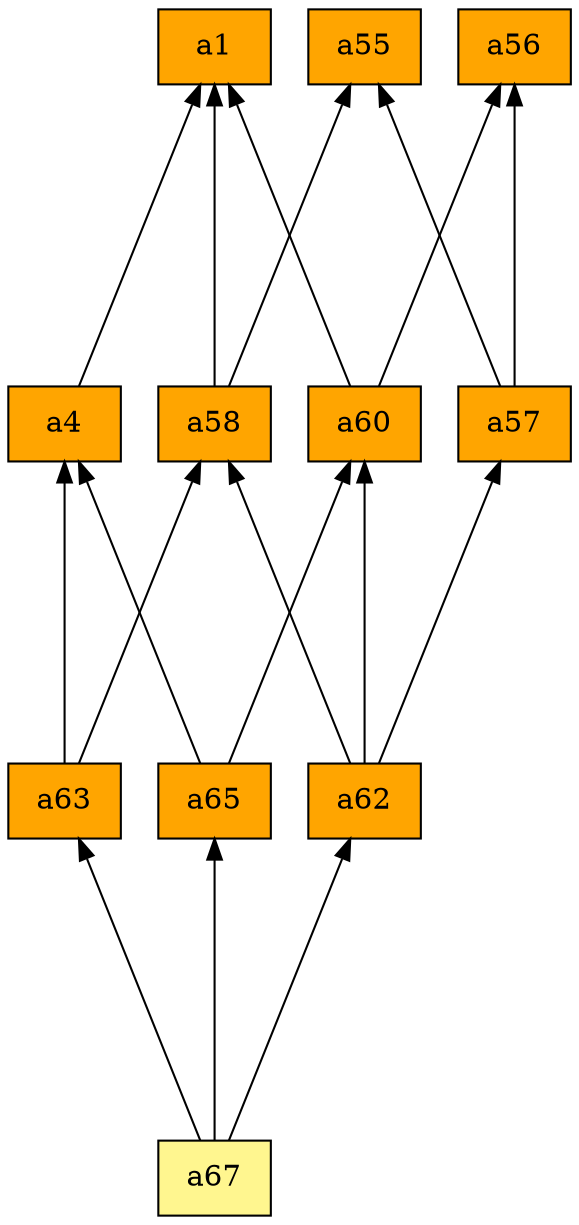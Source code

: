digraph G {
rankdir=BT;ranksep="2.0";
"a1" [shape=record,fillcolor=orange,style=filled,label="{a1}"];
"a58" [shape=record,fillcolor=orange,style=filled,label="{a58}"];
"a63" [shape=record,fillcolor=orange,style=filled,label="{a63}"];
"a60" [shape=record,fillcolor=orange,style=filled,label="{a60}"];
"a56" [shape=record,fillcolor=orange,style=filled,label="{a56}"];
"a57" [shape=record,fillcolor=orange,style=filled,label="{a57}"];
"a4" [shape=record,fillcolor=orange,style=filled,label="{a4}"];
"a55" [shape=record,fillcolor=orange,style=filled,label="{a55}"];
"a67" [shape=record,fillcolor=khaki1,style=filled,label="{a67}"];
"a65" [shape=record,fillcolor=orange,style=filled,label="{a65}"];
"a62" [shape=record,fillcolor=orange,style=filled,label="{a62}"];
"a58" -> "a1"
"a58" -> "a55"
"a63" -> "a58"
"a63" -> "a4"
"a60" -> "a1"
"a60" -> "a56"
"a57" -> "a56"
"a57" -> "a55"
"a4" -> "a1"
"a67" -> "a63"
"a67" -> "a65"
"a67" -> "a62"
"a65" -> "a60"
"a65" -> "a4"
"a62" -> "a58"
"a62" -> "a60"
"a62" -> "a57"
}